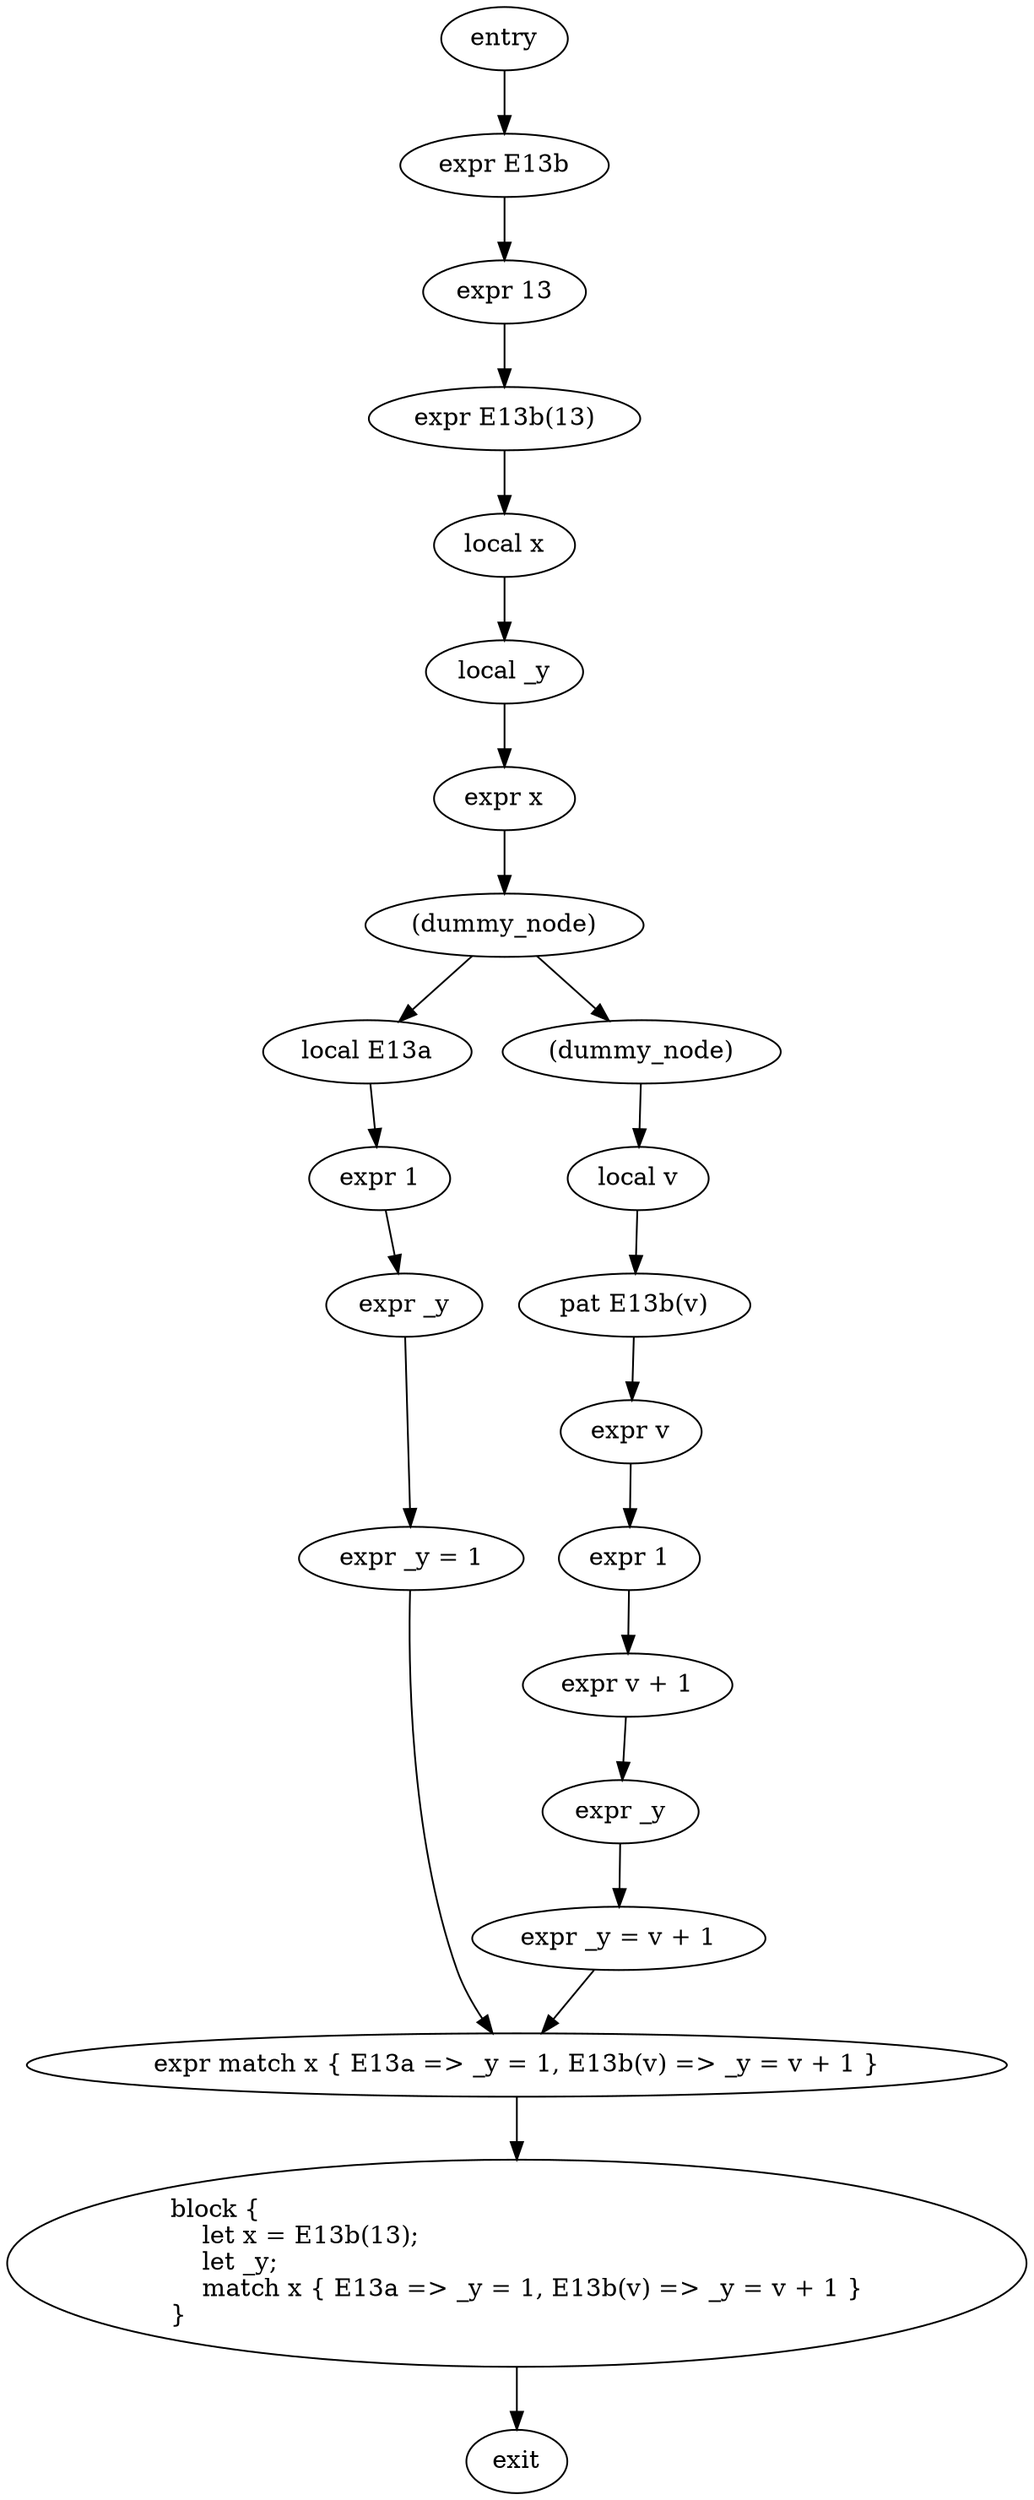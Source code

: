 digraph block {
    N0[label="entry"];
    N1[label="exit"];
    N2[label="expr E13b"];
    N3[label="expr 13"];
    N4[label="expr E13b(13)"];
    N5[label="local x"];
    N6[label="local _y"];
    N7[label="expr x"];
    N8[label="expr match x { E13a => _y = 1, E13b(v) => _y = v + 1 }"];
    N9[label="(dummy_node)"];
    N10[label="local E13a"];
    N11[label="expr 1"];
    N12[label="expr _y"];
    N13[label="expr _y = 1"];
    N14[label="(dummy_node)"];
    N15[label="local v"];
    N16[label="pat E13b(v)"];
    N17[label="expr v"];
    N18[label="expr 1"];
    N19[label="expr v + 1"];
    N20[label="expr _y"];
    N21[label="expr _y = v + 1"];
    N22[label="block {\l    let x = E13b(13);\l    let _y;\l    match x { E13a => _y = 1, E13b(v) => _y = v + 1 }\l}\l"];
    N0 -> N2;
    N2 -> N3;
    N3 -> N4;
    N4 -> N5;
    N5 -> N6;
    N6 -> N7;
    N7 -> N9;
    N9 -> N10;
    N10 -> N11;
    N11 -> N12;
    N12 -> N13;
    N13 -> N8;
    N9 -> N14;
    N14 -> N15;
    N15 -> N16;
    N16 -> N17;
    N17 -> N18;
    N18 -> N19;
    N19 -> N20;
    N20 -> N21;
    N21 -> N8;
    N8 -> N22;
    N22 -> N1;
}
